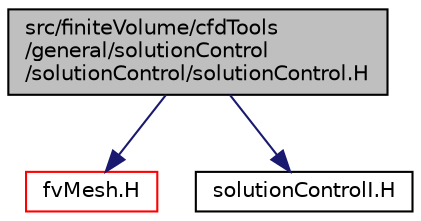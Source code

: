 digraph "src/finiteVolume/cfdTools/general/solutionControl/solutionControl/solutionControl.H"
{
  bgcolor="transparent";
  edge [fontname="Helvetica",fontsize="10",labelfontname="Helvetica",labelfontsize="10"];
  node [fontname="Helvetica",fontsize="10",shape=record];
  Node1 [label="src/finiteVolume/cfdTools\l/general/solutionControl\l/solutionControl/solutionControl.H",height=0.2,width=0.4,color="black", fillcolor="grey75", style="filled", fontcolor="black"];
  Node1 -> Node2 [color="midnightblue",fontsize="10",style="solid",fontname="Helvetica"];
  Node2 [label="fvMesh.H",height=0.2,width=0.4,color="red",URL="$a05900.html"];
  Node1 -> Node3 [color="midnightblue",fontsize="10",style="solid",fontname="Helvetica"];
  Node3 [label="solutionControlI.H",height=0.2,width=0.4,color="black",URL="$a05149.html"];
}
